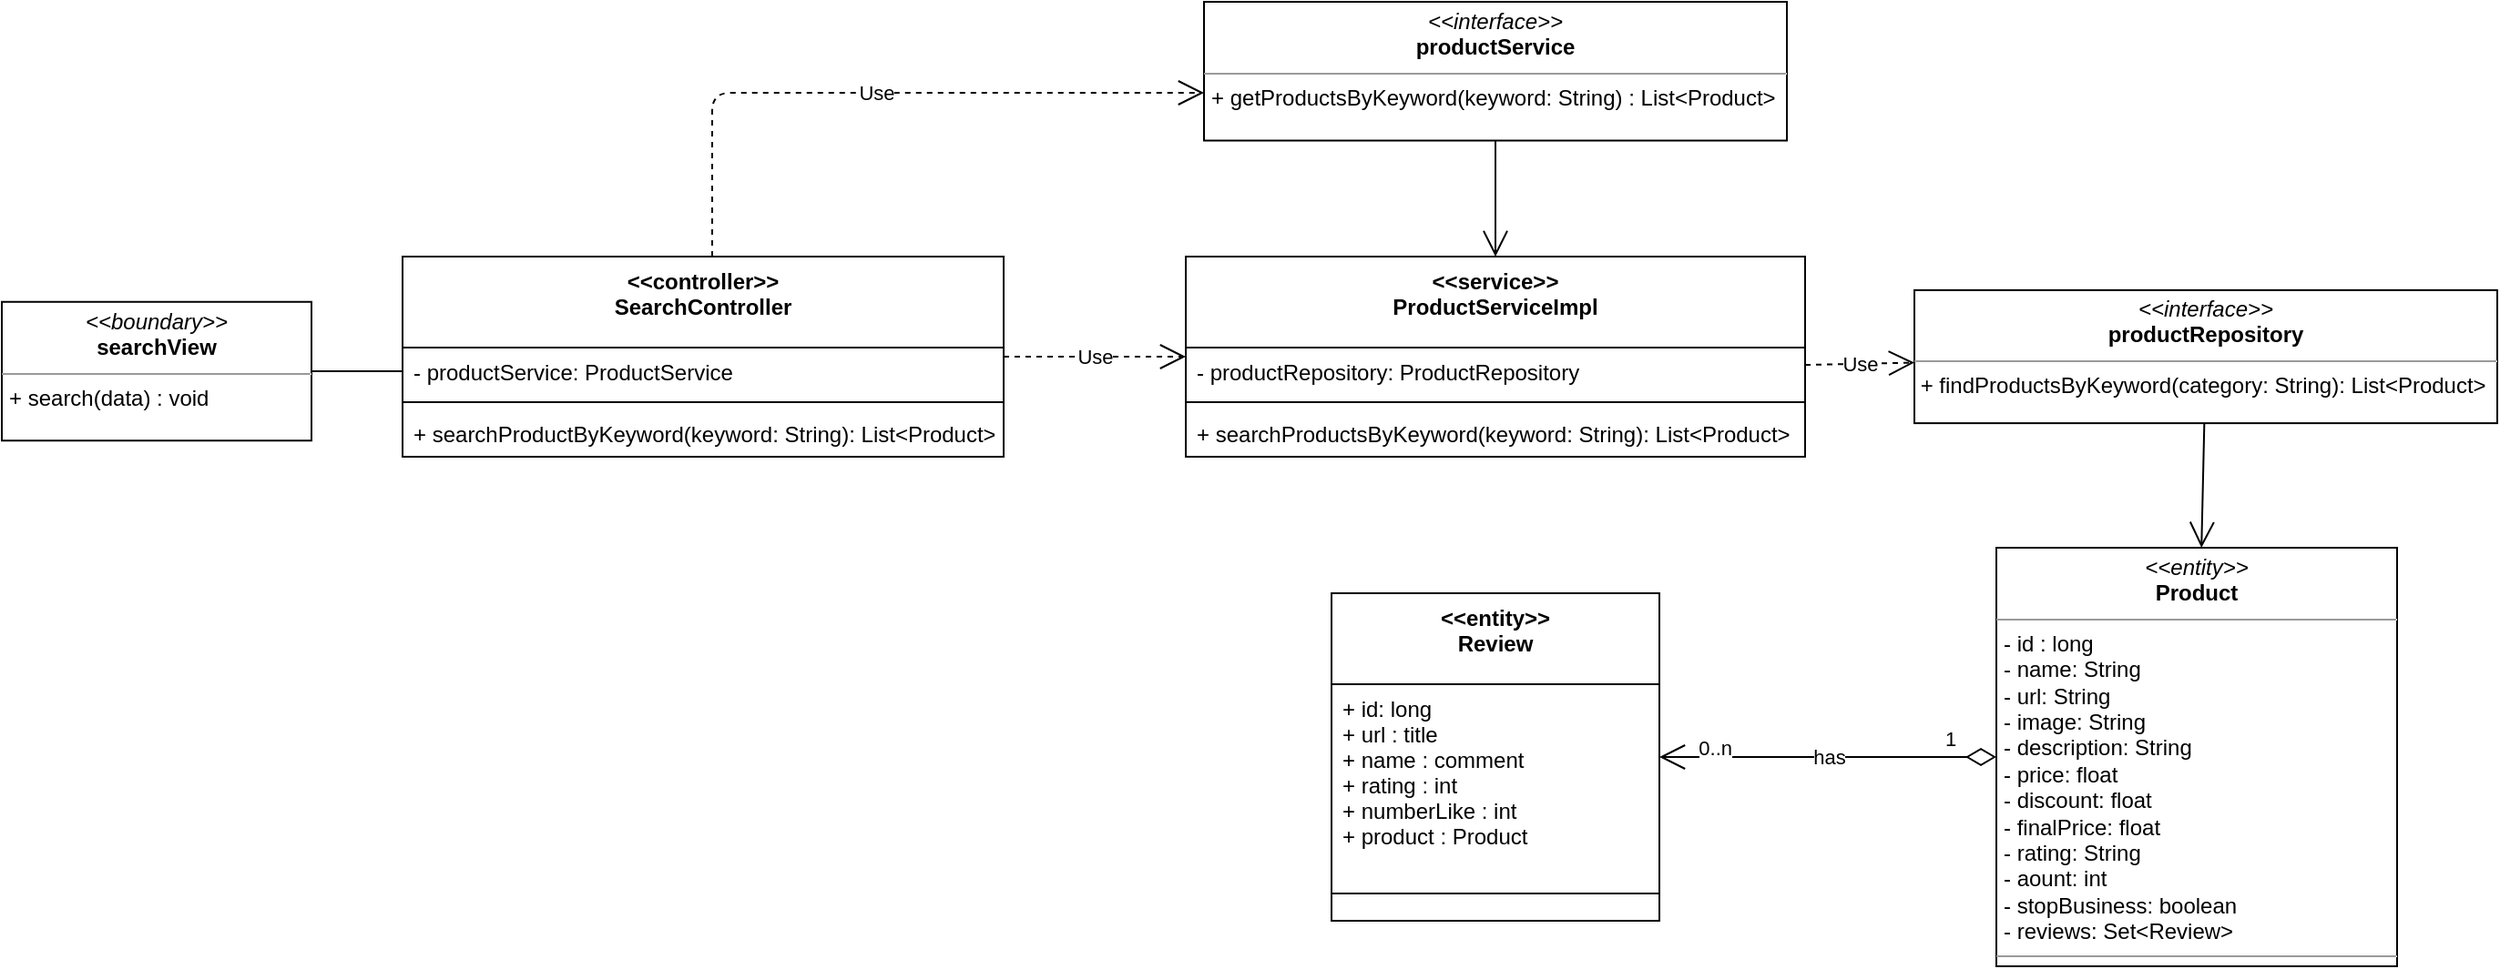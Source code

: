 <mxfile version="14.7.0" type="device"><diagram id="C5RBs43oDa-KdzZeNtuy" name="Page-1"><mxGraphModel dx="1108" dy="1594" grid="1" gridSize="10" guides="1" tooltips="1" connect="1" arrows="1" fold="1" page="1" pageScale="1" pageWidth="827" pageHeight="1169" math="0" shadow="0"><root><mxCell id="WIyWlLk6GJQsqaUBKTNV-0"/><mxCell id="WIyWlLk6GJQsqaUBKTNV-1" parent="WIyWlLk6GJQsqaUBKTNV-0"/><mxCell id="YnsBq_iZvKWNoaOZSAEe-24" value="&lt;p style=&quot;margin: 0px ; margin-top: 4px ; text-align: center&quot;&gt;&lt;i&gt;&amp;lt;&amp;lt;boundary&amp;gt;&amp;gt;&lt;/i&gt;&lt;br&gt;&lt;b&gt;searchView&lt;/b&gt;&lt;/p&gt;&lt;hr size=&quot;1&quot;&gt;&lt;p style=&quot;margin: 0px ; margin-left: 4px&quot;&gt;&lt;span&gt;+ search(data) : void&lt;/span&gt;&lt;br&gt;&lt;/p&gt;" style="verticalAlign=top;align=left;overflow=fill;fontSize=12;fontFamily=Helvetica;html=1;" vertex="1" parent="WIyWlLk6GJQsqaUBKTNV-1"><mxGeometry x="80" y="154.88" width="170" height="76.25" as="geometry"/></mxCell><mxCell id="YnsBq_iZvKWNoaOZSAEe-25" value="" style="endArrow=none;html=1;edgeStyle=orthogonalEdgeStyle;exitX=1;exitY=0.5;exitDx=0;exitDy=0;entryX=0;entryY=0.5;entryDx=0;entryDy=0;" edge="1" parent="WIyWlLk6GJQsqaUBKTNV-1" source="YnsBq_iZvKWNoaOZSAEe-24" target="YnsBq_iZvKWNoaOZSAEe-28"><mxGeometry relative="1" as="geometry"><mxPoint x="320" y="200" as="sourcePoint"/><mxPoint x="310" y="193" as="targetPoint"/></mxGeometry></mxCell><mxCell id="YnsBq_iZvKWNoaOZSAEe-26" value="&lt;p style=&quot;margin: 0px ; margin-top: 4px ; text-align: center&quot;&gt;&lt;i&gt;&amp;lt;&amp;lt;entity&amp;gt;&amp;gt;&lt;/i&gt;&lt;br&gt;&lt;b&gt;Product&lt;/b&gt;&lt;/p&gt;&lt;hr size=&quot;1&quot;&gt;&lt;p style=&quot;margin: 0px ; margin-left: 4px&quot;&gt;- id : long&lt;/p&gt;&lt;p style=&quot;margin: 0px ; margin-left: 4px&quot;&gt;- name: String&lt;br&gt;- url: String&lt;/p&gt;&lt;p style=&quot;margin: 0px ; margin-left: 4px&quot;&gt;- image: String&lt;/p&gt;&lt;p style=&quot;margin: 0px ; margin-left: 4px&quot;&gt;- description: String&lt;/p&gt;&lt;p style=&quot;margin: 0px ; margin-left: 4px&quot;&gt;- price: float&lt;/p&gt;&lt;p style=&quot;margin: 0px ; margin-left: 4px&quot;&gt;- discount: float&lt;/p&gt;&lt;p style=&quot;margin: 0px ; margin-left: 4px&quot;&gt;- finalPrice: float&lt;/p&gt;&lt;p style=&quot;margin: 0px ; margin-left: 4px&quot;&gt;- rating: String&lt;/p&gt;&lt;p style=&quot;margin: 0px ; margin-left: 4px&quot;&gt;- aount: int&lt;/p&gt;&lt;p style=&quot;margin: 0px ; margin-left: 4px&quot;&gt;- stopBusiness: boolean&lt;/p&gt;&lt;p style=&quot;margin: 0px ; margin-left: 4px&quot;&gt;- reviews: Set&amp;lt;Review&amp;gt;&lt;/p&gt;&lt;hr size=&quot;1&quot;&gt;&lt;p style=&quot;margin: 0px ; margin-left: 4px&quot;&gt;&lt;br&gt;&lt;/p&gt;" style="verticalAlign=top;align=left;overflow=fill;fontSize=12;fontFamily=Helvetica;html=1;" vertex="1" parent="WIyWlLk6GJQsqaUBKTNV-1"><mxGeometry x="1175" y="290" width="220" height="230" as="geometry"/></mxCell><mxCell id="YnsBq_iZvKWNoaOZSAEe-27" value="&lt;&lt;controller&gt;&gt;&#10;SearchController" style="swimlane;fontStyle=1;align=center;verticalAlign=top;childLayout=stackLayout;horizontal=1;startSize=50;horizontalStack=0;resizeParent=1;resizeParentMax=0;resizeLast=0;collapsible=1;marginBottom=0;" vertex="1" parent="WIyWlLk6GJQsqaUBKTNV-1"><mxGeometry x="300" y="130" width="330" height="110" as="geometry"/></mxCell><mxCell id="YnsBq_iZvKWNoaOZSAEe-28" value="- productService: ProductService" style="text;strokeColor=none;fillColor=none;align=left;verticalAlign=top;spacingLeft=4;spacingRight=4;overflow=hidden;rotatable=0;points=[[0,0.5],[1,0.5]];portConstraint=eastwest;" vertex="1" parent="YnsBq_iZvKWNoaOZSAEe-27"><mxGeometry y="50" width="330" height="26" as="geometry"/></mxCell><mxCell id="YnsBq_iZvKWNoaOZSAEe-29" value="" style="line;strokeWidth=1;fillColor=none;align=left;verticalAlign=middle;spacingTop=-1;spacingLeft=3;spacingRight=3;rotatable=0;labelPosition=right;points=[];portConstraint=eastwest;" vertex="1" parent="YnsBq_iZvKWNoaOZSAEe-27"><mxGeometry y="76" width="330" height="8" as="geometry"/></mxCell><mxCell id="YnsBq_iZvKWNoaOZSAEe-30" value="+ searchProductByKeyword(keyword: String): List&lt;Product&gt;" style="text;strokeColor=none;fillColor=none;align=left;verticalAlign=top;spacingLeft=4;spacingRight=4;overflow=hidden;rotatable=0;points=[[0,0.5],[1,0.5]];portConstraint=eastwest;" vertex="1" parent="YnsBq_iZvKWNoaOZSAEe-27"><mxGeometry y="84" width="330" height="26" as="geometry"/></mxCell><mxCell id="YnsBq_iZvKWNoaOZSAEe-31" value="&lt;&lt;service&gt;&gt;&#10;ProductServiceImpl" style="swimlane;fontStyle=1;align=center;verticalAlign=top;childLayout=stackLayout;horizontal=1;startSize=50;horizontalStack=0;resizeParent=1;resizeParentMax=0;resizeLast=0;collapsible=1;marginBottom=0;" vertex="1" parent="WIyWlLk6GJQsqaUBKTNV-1"><mxGeometry x="730" y="130" width="340" height="110" as="geometry"/></mxCell><mxCell id="YnsBq_iZvKWNoaOZSAEe-32" value="- productRepository: ProductRepository" style="text;strokeColor=none;fillColor=none;align=left;verticalAlign=top;spacingLeft=4;spacingRight=4;overflow=hidden;rotatable=0;points=[[0,0.5],[1,0.5]];portConstraint=eastwest;" vertex="1" parent="YnsBq_iZvKWNoaOZSAEe-31"><mxGeometry y="50" width="340" height="26" as="geometry"/></mxCell><mxCell id="YnsBq_iZvKWNoaOZSAEe-33" value="" style="line;strokeWidth=1;fillColor=none;align=left;verticalAlign=middle;spacingTop=-1;spacingLeft=3;spacingRight=3;rotatable=0;labelPosition=right;points=[];portConstraint=eastwest;" vertex="1" parent="YnsBq_iZvKWNoaOZSAEe-31"><mxGeometry y="76" width="340" height="8" as="geometry"/></mxCell><mxCell id="YnsBq_iZvKWNoaOZSAEe-34" value="+ searchProductsByKeyword(keyword: String): List&lt;Product&gt;" style="text;strokeColor=none;fillColor=none;align=left;verticalAlign=top;spacingLeft=4;spacingRight=4;overflow=hidden;rotatable=0;points=[[0,0.5],[1,0.5]];portConstraint=eastwest;" vertex="1" parent="YnsBq_iZvKWNoaOZSAEe-31"><mxGeometry y="84" width="340" height="26" as="geometry"/></mxCell><mxCell id="YnsBq_iZvKWNoaOZSAEe-35" value="Use" style="endArrow=open;endSize=12;dashed=1;html=1;entryX=0;entryY=0.5;entryDx=0;entryDy=0;" edge="1" parent="WIyWlLk6GJQsqaUBKTNV-1" source="YnsBq_iZvKWNoaOZSAEe-27" target="YnsBq_iZvKWNoaOZSAEe-31"><mxGeometry width="160" relative="1" as="geometry"><mxPoint x="490" y="130" as="sourcePoint"/><mxPoint x="650" y="130" as="targetPoint"/></mxGeometry></mxCell><mxCell id="YnsBq_iZvKWNoaOZSAEe-36" value="has" style="endArrow=open;html=1;endSize=12;startArrow=diamondThin;startSize=14;startFill=0;edgeStyle=orthogonalEdgeStyle;" edge="1" parent="WIyWlLk6GJQsqaUBKTNV-1" source="YnsBq_iZvKWNoaOZSAEe-26" target="YnsBq_iZvKWNoaOZSAEe-39"><mxGeometry relative="1" as="geometry"><mxPoint x="1140" y="550" as="sourcePoint"/><mxPoint x="950" y="384" as="targetPoint"/><Array as="points"/></mxGeometry></mxCell><mxCell id="YnsBq_iZvKWNoaOZSAEe-37" value="1" style="edgeLabel;resizable=0;html=1;align=left;verticalAlign=top;" connectable="0" vertex="1" parent="YnsBq_iZvKWNoaOZSAEe-36"><mxGeometry x="-1" relative="1" as="geometry"><mxPoint x="-30" y="-23" as="offset"/></mxGeometry></mxCell><mxCell id="YnsBq_iZvKWNoaOZSAEe-38" value="0..n" style="edgeLabel;resizable=0;html=1;align=right;verticalAlign=top;" connectable="0" vertex="1" parent="YnsBq_iZvKWNoaOZSAEe-36"><mxGeometry x="1" relative="1" as="geometry"><mxPoint x="40" y="-18" as="offset"/></mxGeometry></mxCell><mxCell id="YnsBq_iZvKWNoaOZSAEe-39" value="&lt;&lt;entity&gt;&gt;&#10;Review" style="swimlane;fontStyle=1;align=center;verticalAlign=top;childLayout=stackLayout;horizontal=1;startSize=50;horizontalStack=0;resizeParent=1;resizeParentMax=0;resizeLast=0;collapsible=1;marginBottom=0;" vertex="1" parent="WIyWlLk6GJQsqaUBKTNV-1"><mxGeometry x="810" y="315" width="180" height="180" as="geometry"/></mxCell><mxCell id="YnsBq_iZvKWNoaOZSAEe-40" value="+ id: long&#10;+ url : title&#10;+ name : comment&#10;+ rating : int&#10;+ numberLike : int&#10;+ product : Product" style="text;strokeColor=none;fillColor=none;align=left;verticalAlign=top;spacingLeft=4;spacingRight=4;overflow=hidden;rotatable=0;points=[[0,0.5],[1,0.5]];portConstraint=eastwest;" vertex="1" parent="YnsBq_iZvKWNoaOZSAEe-39"><mxGeometry y="50" width="180" height="100" as="geometry"/></mxCell><mxCell id="YnsBq_iZvKWNoaOZSAEe-41" value="" style="line;strokeWidth=1;fillColor=none;align=left;verticalAlign=middle;spacingTop=-1;spacingLeft=3;spacingRight=3;rotatable=0;labelPosition=right;points=[];portConstraint=eastwest;" vertex="1" parent="YnsBq_iZvKWNoaOZSAEe-39"><mxGeometry y="150" width="180" height="30" as="geometry"/></mxCell><mxCell id="YnsBq_iZvKWNoaOZSAEe-42" value="&lt;p style=&quot;margin: 0px ; margin-top: 4px ; text-align: center&quot;&gt;&lt;i&gt;&amp;lt;&amp;lt;interface&amp;gt;&amp;gt;&lt;/i&gt;&lt;br&gt;&lt;b&gt;productService&lt;/b&gt;&lt;/p&gt;&lt;hr size=&quot;1&quot;&gt;&lt;p style=&quot;margin: 0px ; margin-left: 4px&quot;&gt;&lt;span&gt;+ getProductsByKeyword(keyword: String) : List&amp;lt;Product&amp;gt;&lt;/span&gt;&lt;br&gt;&lt;/p&gt;" style="verticalAlign=top;align=left;overflow=fill;fontSize=12;fontFamily=Helvetica;html=1;" vertex="1" parent="WIyWlLk6GJQsqaUBKTNV-1"><mxGeometry x="740" y="-10" width="320" height="76.25" as="geometry"/></mxCell><mxCell id="YnsBq_iZvKWNoaOZSAEe-43" value="Use" style="endArrow=open;endSize=12;dashed=1;html=1;edgeStyle=orthogonalEdgeStyle;" edge="1" parent="WIyWlLk6GJQsqaUBKTNV-1" source="YnsBq_iZvKWNoaOZSAEe-27" target="YnsBq_iZvKWNoaOZSAEe-42"><mxGeometry width="160" relative="1" as="geometry"><mxPoint x="610" y="130" as="sourcePoint"/><mxPoint x="770" y="130" as="targetPoint"/><Array as="points"><mxPoint x="470" y="40"/></Array></mxGeometry></mxCell><mxCell id="YnsBq_iZvKWNoaOZSAEe-44" value="" style="endArrow=open;endFill=1;endSize=12;html=1;" edge="1" parent="WIyWlLk6GJQsqaUBKTNV-1" source="YnsBq_iZvKWNoaOZSAEe-42" target="YnsBq_iZvKWNoaOZSAEe-31"><mxGeometry width="160" relative="1" as="geometry"><mxPoint x="610" y="30" as="sourcePoint"/><mxPoint x="770" y="30" as="targetPoint"/></mxGeometry></mxCell><mxCell id="YnsBq_iZvKWNoaOZSAEe-45" value="&lt;p style=&quot;margin: 0px ; margin-top: 4px ; text-align: center&quot;&gt;&lt;i&gt;&amp;lt;&amp;lt;interface&amp;gt;&amp;gt;&lt;/i&gt;&lt;br&gt;&lt;b&gt;productRepository&lt;/b&gt;&lt;/p&gt;&lt;hr size=&quot;1&quot;&gt;&lt;p style=&quot;margin: 0px ; margin-left: 4px&quot;&gt;&lt;/p&gt;&amp;nbsp;+ findProductsByKeyword(category: String): List&amp;lt;Product&amp;gt;" style="verticalAlign=top;align=left;overflow=fill;fontSize=12;fontFamily=Helvetica;html=1;" vertex="1" parent="WIyWlLk6GJQsqaUBKTNV-1"><mxGeometry x="1130" y="148.44" width="320" height="73.12" as="geometry"/></mxCell><mxCell id="YnsBq_iZvKWNoaOZSAEe-46" value="Use" style="endArrow=open;endSize=12;dashed=1;html=1;" edge="1" parent="WIyWlLk6GJQsqaUBKTNV-1" source="YnsBq_iZvKWNoaOZSAEe-32" target="YnsBq_iZvKWNoaOZSAEe-45"><mxGeometry width="160" relative="1" as="geometry"><mxPoint x="850" y="290" as="sourcePoint"/><mxPoint x="1010" y="290" as="targetPoint"/></mxGeometry></mxCell><mxCell id="YnsBq_iZvKWNoaOZSAEe-47" value="" style="endArrow=open;endFill=1;endSize=12;html=1;" edge="1" parent="WIyWlLk6GJQsqaUBKTNV-1" source="YnsBq_iZvKWNoaOZSAEe-45" target="YnsBq_iZvKWNoaOZSAEe-26"><mxGeometry width="160" relative="1" as="geometry"><mxPoint x="850" y="290" as="sourcePoint"/><mxPoint x="1010" y="290" as="targetPoint"/></mxGeometry></mxCell></root></mxGraphModel></diagram></mxfile>